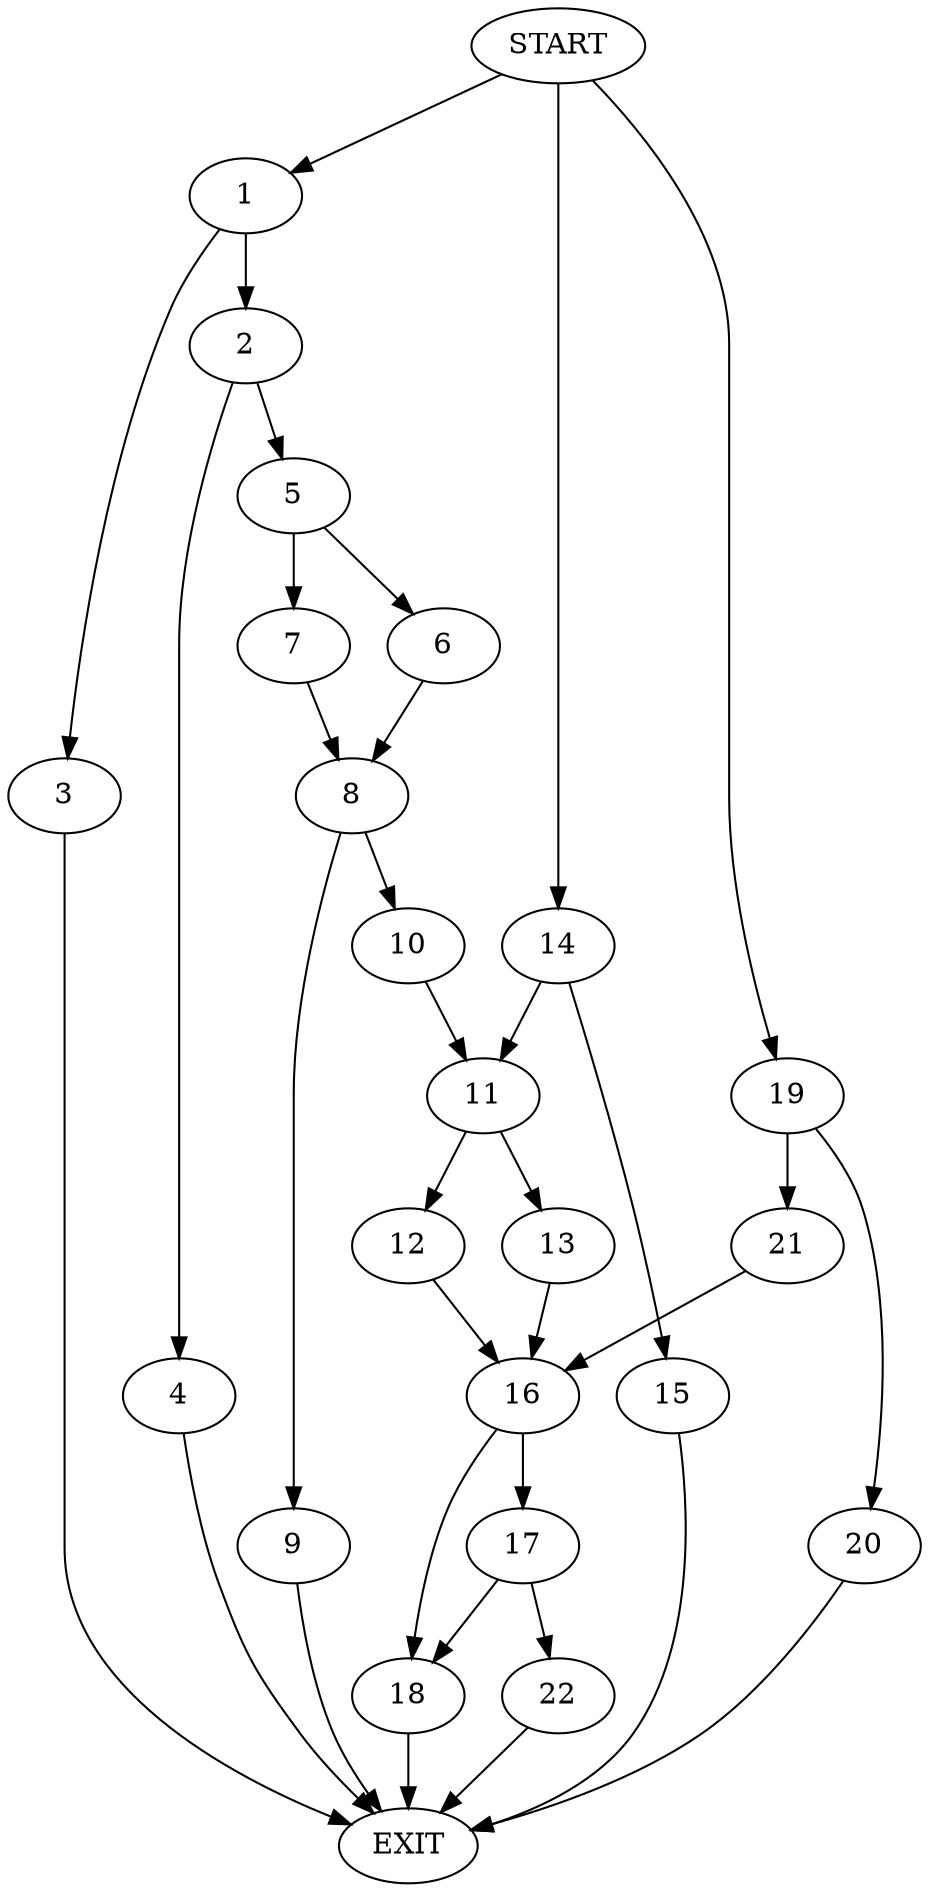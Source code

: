 digraph {
0 [label="START"]
23 [label="EXIT"]
0 -> 1
1 -> 2
1 -> 3
2 -> 4
2 -> 5
3 -> 23
5 -> 6
5 -> 7
4 -> 23
6 -> 8
7 -> 8
8 -> 9
8 -> 10
10 -> 11
9 -> 23
11 -> 12
11 -> 13
0 -> 14
14 -> 15
14 -> 11
15 -> 23
13 -> 16
12 -> 16
16 -> 17
16 -> 18
0 -> 19
19 -> 20
19 -> 21
21 -> 16
20 -> 23
17 -> 18
17 -> 22
18 -> 23
22 -> 23
}
